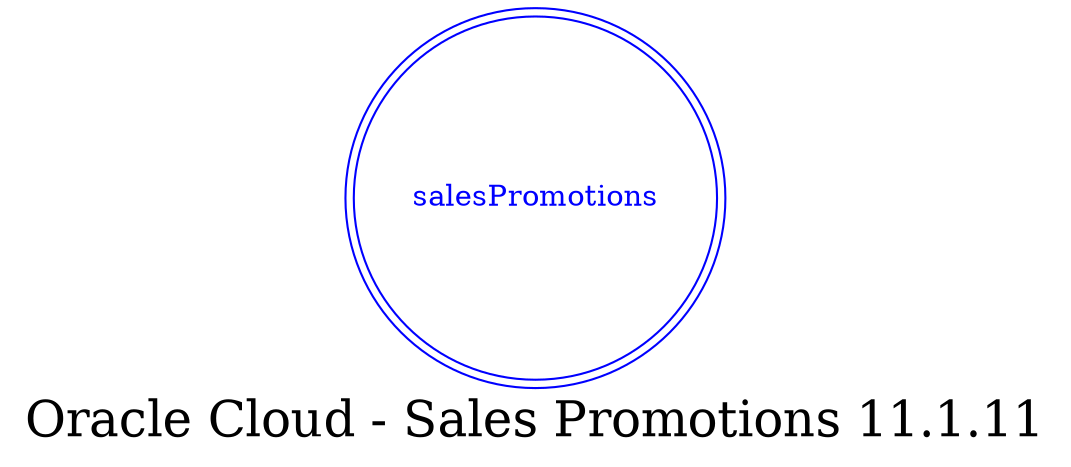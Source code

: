 digraph LexiconGraph {
graph[label="Oracle Cloud - Sales Promotions 11.1.11", fontsize=24]
splines=true
"salesPromotions" [color=blue, fontcolor=blue, shape=doublecircle]
}

